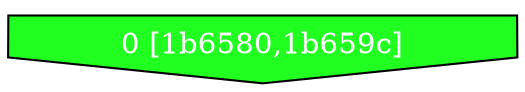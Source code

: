 diGraph libnss3{
	libnss3_0  [style=filled fillcolor="#20FF20" fontcolor="#ffffff" shape=invhouse label="0 [1b6580,1b659c]"]


}